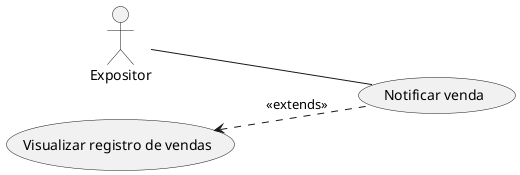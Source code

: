 @startuml
left to right direction

actor "Expositor" as Usuario

usecase "Notificar venda" as UC1
usecase "Visualizar registro de vendas" as UC2

Usuario -- UC1

UC2 <.. UC1 : <<extends>>
@enduml